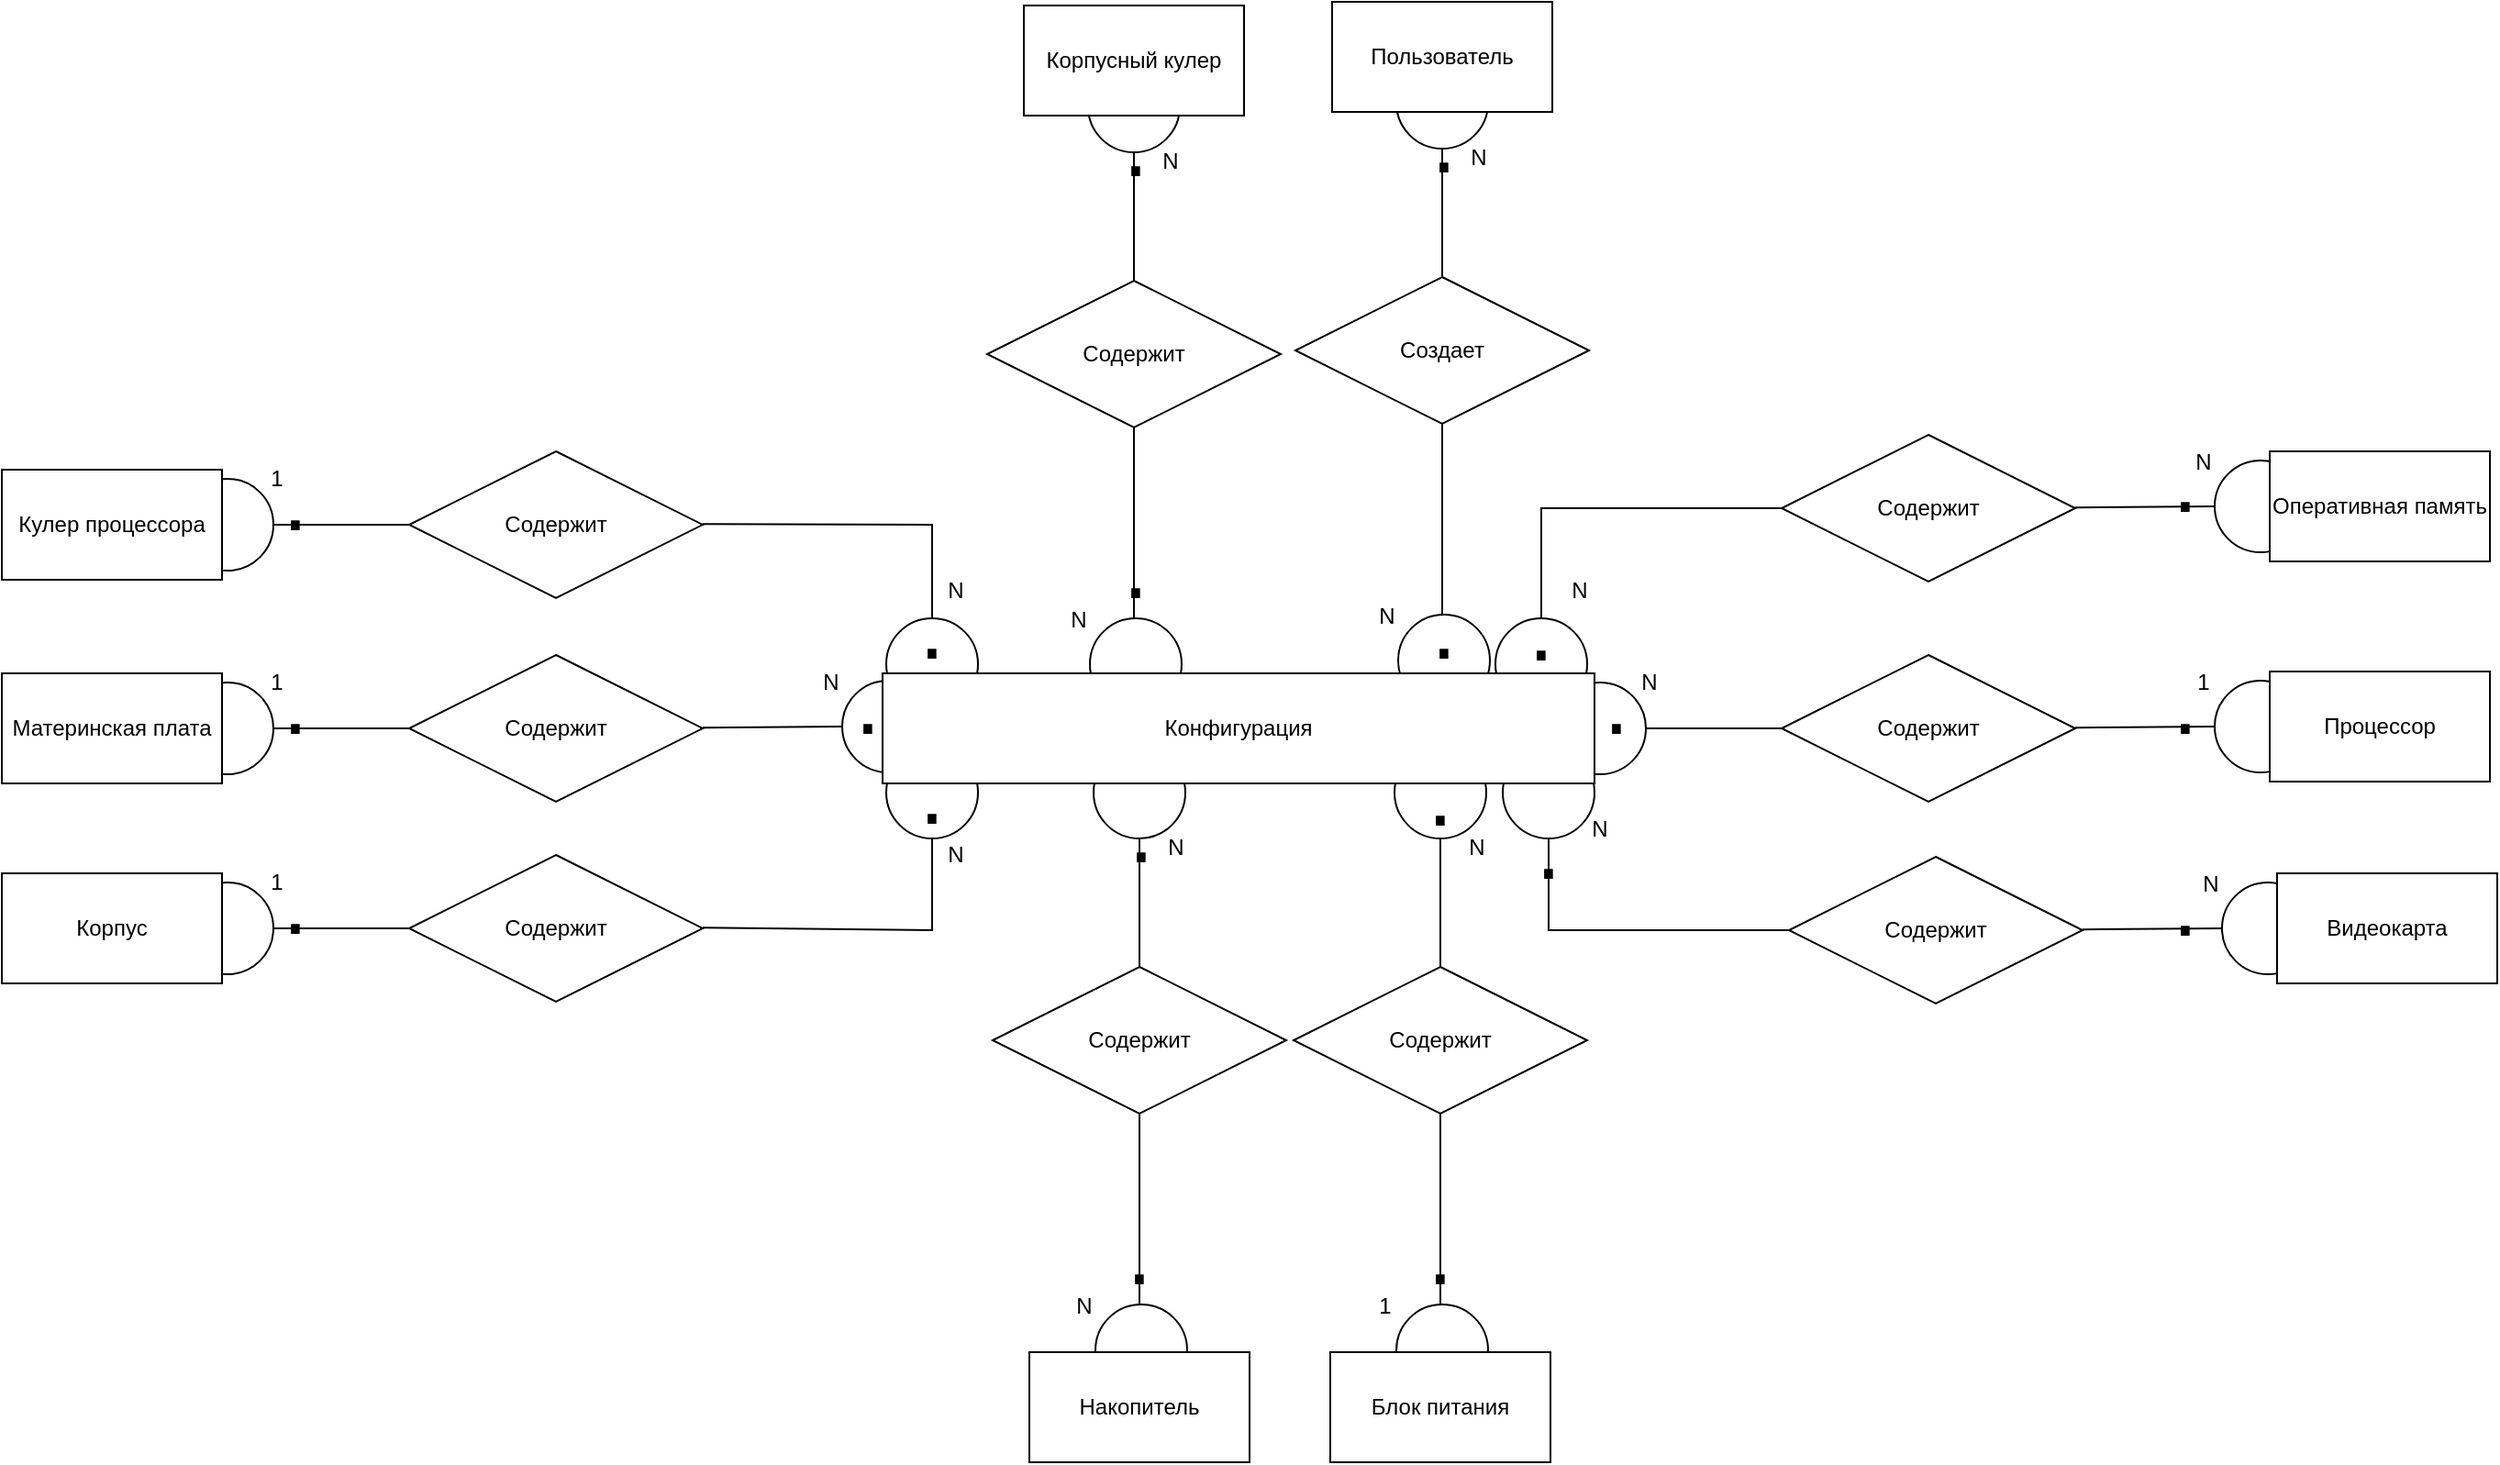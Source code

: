 <mxfile version="26.1.1">
  <diagram name="Страница — 1" id="7J-8wnc92hM2MQXbI7Jq">
    <mxGraphModel dx="1089" dy="838" grid="1" gridSize="10" guides="1" tooltips="1" connect="1" arrows="1" fold="1" page="0" pageScale="1" pageWidth="827" pageHeight="1169" math="0" shadow="0">
      <root>
        <mxCell id="0" />
        <mxCell id="1" parent="0" />
        <mxCell id="_xgXC3YKl9pVBAekYmwN-155" value="" style="ellipse;whiteSpace=wrap;html=1;aspect=fixed;" parent="1" vertex="1">
          <mxGeometry x="-228" y="140" width="50" height="50" as="geometry" />
        </mxCell>
        <mxCell id="0bh1xVyFZVBSoRza94Cy-2" value="" style="ellipse;whiteSpace=wrap;html=1;aspect=fixed;" parent="1" vertex="1">
          <mxGeometry x="136" y="105" width="50" height="50" as="geometry" />
        </mxCell>
        <mxCell id="0bh1xVyFZVBSoRza94Cy-3" value="Содержит" style="rhombus;whiteSpace=wrap;html=1;" parent="1" vertex="1">
          <mxGeometry x="260" y="90" width="160" height="80" as="geometry" />
        </mxCell>
        <mxCell id="0bh1xVyFZVBSoRza94Cy-5" value="" style="endArrow=none;html=1;rounded=0;fontSize=12;startSize=8;endSize=8;curved=1;entryX=0;entryY=0.5;entryDx=0;entryDy=0;exitX=1;exitY=0.5;exitDx=0;exitDy=0;" parent="1" source="0bh1xVyFZVBSoRza94Cy-2" target="0bh1xVyFZVBSoRza94Cy-3" edge="1">
          <mxGeometry width="50" height="50" relative="1" as="geometry">
            <mxPoint x="220" y="100" as="sourcePoint" />
            <mxPoint x="140" y="70" as="targetPoint" />
          </mxGeometry>
        </mxCell>
        <mxCell id="0bh1xVyFZVBSoRza94Cy-6" value="" style="endArrow=none;html=1;rounded=0;fontSize=12;startSize=8;endSize=8;curved=1;entryX=0;entryY=0.5;entryDx=0;entryDy=0;exitX=1;exitY=0.5;exitDx=0;exitDy=0;" parent="1" target="0bh1xVyFZVBSoRza94Cy-7" edge="1">
          <mxGeometry width="50" height="50" relative="1" as="geometry">
            <mxPoint x="420" y="129.58" as="sourcePoint" />
            <mxPoint x="510" y="129.58" as="targetPoint" />
          </mxGeometry>
        </mxCell>
        <mxCell id="0bh1xVyFZVBSoRza94Cy-7" value="" style="ellipse;whiteSpace=wrap;html=1;aspect=fixed;" parent="1" vertex="1">
          <mxGeometry x="496" y="104" width="50" height="50" as="geometry" />
        </mxCell>
        <mxCell id="0bh1xVyFZVBSoRza94Cy-8" value="Процессор" style="rounded=0;whiteSpace=wrap;html=1;labelBackgroundColor=none;gradientColor=none;" parent="1" vertex="1">
          <mxGeometry x="526" y="99" width="120" height="60" as="geometry" />
        </mxCell>
        <mxCell id="0bh1xVyFZVBSoRza94Cy-9" value="N" style="text;html=1;align=center;verticalAlign=middle;whiteSpace=wrap;rounded=0;" parent="1" vertex="1">
          <mxGeometry x="158" y="90" width="60" height="30" as="geometry" />
        </mxCell>
        <mxCell id="0bh1xVyFZVBSoRza94Cy-10" value="1" style="text;html=1;align=center;verticalAlign=middle;whiteSpace=wrap;rounded=0;" parent="1" vertex="1">
          <mxGeometry x="460" y="90" width="60" height="30" as="geometry" />
        </mxCell>
        <mxCell id="0bh1xVyFZVBSoRza94Cy-12" value="&lt;font style=&quot;font-size: 50px;&quot;&gt;.&lt;/font&gt;" style="text;html=1;align=center;verticalAlign=middle;whiteSpace=wrap;rounded=0;" parent="1" vertex="1">
          <mxGeometry x="450" y="100" width="60" height="30" as="geometry" />
        </mxCell>
        <mxCell id="0bh1xVyFZVBSoRza94Cy-11" value="&lt;font style=&quot;font-size: 50px;&quot;&gt;.&lt;/font&gt;" style="text;html=1;align=center;verticalAlign=middle;whiteSpace=wrap;rounded=0;" parent="1" vertex="1">
          <mxGeometry x="140" y="100" width="60" height="30" as="geometry" />
        </mxCell>
        <mxCell id="_xgXC3YKl9pVBAekYmwN-18" value="" style="ellipse;whiteSpace=wrap;html=1;aspect=fixed;" parent="1" vertex="1">
          <mxGeometry x="108" y="140" width="50" height="50" as="geometry" />
        </mxCell>
        <mxCell id="_xgXC3YKl9pVBAekYmwN-19" value="Содержит" style="rhombus;whiteSpace=wrap;html=1;" parent="1" vertex="1">
          <mxGeometry x="264" y="200" width="160" height="80" as="geometry" />
        </mxCell>
        <mxCell id="_xgXC3YKl9pVBAekYmwN-20" value="" style="endArrow=none;html=1;rounded=0;fontSize=12;startSize=8;endSize=8;curved=0;entryX=0;entryY=0.5;entryDx=0;entryDy=0;exitX=0.5;exitY=1;exitDx=0;exitDy=0;" parent="1" source="_xgXC3YKl9pVBAekYmwN-18" target="_xgXC3YKl9pVBAekYmwN-19" edge="1">
          <mxGeometry width="50" height="50" relative="1" as="geometry">
            <mxPoint x="224" y="210" as="sourcePoint" />
            <mxPoint x="144" y="180" as="targetPoint" />
            <Array as="points">
              <mxPoint x="133" y="240" />
            </Array>
          </mxGeometry>
        </mxCell>
        <mxCell id="_xgXC3YKl9pVBAekYmwN-21" value="" style="endArrow=none;html=1;rounded=0;fontSize=12;startSize=8;endSize=8;curved=1;entryX=0;entryY=0.5;entryDx=0;entryDy=0;exitX=1;exitY=0.5;exitDx=0;exitDy=0;" parent="1" target="_xgXC3YKl9pVBAekYmwN-22" edge="1">
          <mxGeometry width="50" height="50" relative="1" as="geometry">
            <mxPoint x="424" y="239.58" as="sourcePoint" />
            <mxPoint x="514" y="239.58" as="targetPoint" />
          </mxGeometry>
        </mxCell>
        <mxCell id="_xgXC3YKl9pVBAekYmwN-22" value="" style="ellipse;whiteSpace=wrap;html=1;aspect=fixed;" parent="1" vertex="1">
          <mxGeometry x="500" y="214" width="50" height="50" as="geometry" />
        </mxCell>
        <mxCell id="_xgXC3YKl9pVBAekYmwN-23" value="Видеокарта" style="rounded=0;whiteSpace=wrap;html=1;labelBackgroundColor=none;gradientColor=none;" parent="1" vertex="1">
          <mxGeometry x="530" y="209" width="120" height="60" as="geometry" />
        </mxCell>
        <mxCell id="_xgXC3YKl9pVBAekYmwN-24" value="N" style="text;html=1;align=center;verticalAlign=middle;whiteSpace=wrap;rounded=0;" parent="1" vertex="1">
          <mxGeometry x="131" y="170" width="60" height="30" as="geometry" />
        </mxCell>
        <mxCell id="_xgXC3YKl9pVBAekYmwN-25" value="N" style="text;html=1;align=center;verticalAlign=middle;whiteSpace=wrap;rounded=0;" parent="1" vertex="1">
          <mxGeometry x="464" y="200" width="60" height="30" as="geometry" />
        </mxCell>
        <mxCell id="_xgXC3YKl9pVBAekYmwN-26" value="&lt;font style=&quot;font-size: 50px;&quot;&gt;.&lt;/font&gt;" style="text;html=1;align=center;verticalAlign=middle;whiteSpace=wrap;rounded=0;" parent="1" vertex="1">
          <mxGeometry x="450" y="210" width="60" height="30" as="geometry" />
        </mxCell>
        <mxCell id="_xgXC3YKl9pVBAekYmwN-29" value="&lt;font style=&quot;font-size: 50px;&quot;&gt;.&lt;/font&gt;" style="text;html=1;align=center;verticalAlign=middle;whiteSpace=wrap;rounded=0;" parent="1" vertex="1">
          <mxGeometry x="103" y="179" width="60" height="30" as="geometry" />
        </mxCell>
        <mxCell id="_xgXC3YKl9pVBAekYmwN-40" value="Содержит" style="rhombus;whiteSpace=wrap;html=1;" parent="1" vertex="1">
          <mxGeometry x="260" y="-30" width="160" height="80" as="geometry" />
        </mxCell>
        <mxCell id="_xgXC3YKl9pVBAekYmwN-41" value="" style="endArrow=none;html=1;rounded=0;fontSize=12;startSize=8;endSize=8;curved=0;entryX=0;entryY=0.5;entryDx=0;entryDy=0;exitX=0.5;exitY=1;exitDx=0;exitDy=0;" parent="1" source="_xgXC3YKl9pVBAekYmwN-39" target="_xgXC3YKl9pVBAekYmwN-40" edge="1">
          <mxGeometry width="50" height="50" relative="1" as="geometry">
            <mxPoint x="220" y="-20" as="sourcePoint" />
            <mxPoint x="140" y="-50" as="targetPoint" />
            <Array as="points">
              <mxPoint x="129" y="10" />
            </Array>
          </mxGeometry>
        </mxCell>
        <mxCell id="_xgXC3YKl9pVBAekYmwN-42" value="" style="endArrow=none;html=1;rounded=0;fontSize=12;startSize=8;endSize=8;curved=1;entryX=0;entryY=0.5;entryDx=0;entryDy=0;exitX=1;exitY=0.5;exitDx=0;exitDy=0;" parent="1" target="_xgXC3YKl9pVBAekYmwN-43" edge="1">
          <mxGeometry width="50" height="50" relative="1" as="geometry">
            <mxPoint x="420" y="9.58" as="sourcePoint" />
            <mxPoint x="510" y="9.58" as="targetPoint" />
          </mxGeometry>
        </mxCell>
        <mxCell id="_xgXC3YKl9pVBAekYmwN-43" value="" style="ellipse;whiteSpace=wrap;html=1;aspect=fixed;" parent="1" vertex="1">
          <mxGeometry x="496" y="-16" width="50" height="50" as="geometry" />
        </mxCell>
        <mxCell id="_xgXC3YKl9pVBAekYmwN-44" value="Оперативная память" style="rounded=0;whiteSpace=wrap;html=1;labelBackgroundColor=none;gradientColor=none;" parent="1" vertex="1">
          <mxGeometry x="526" y="-21" width="120" height="60" as="geometry" />
        </mxCell>
        <mxCell id="_xgXC3YKl9pVBAekYmwN-45" value="N" style="text;html=1;align=center;verticalAlign=middle;whiteSpace=wrap;rounded=0;" parent="1" vertex="1">
          <mxGeometry x="120" y="40" width="60" height="30" as="geometry" />
        </mxCell>
        <mxCell id="_xgXC3YKl9pVBAekYmwN-46" value="N" style="text;html=1;align=center;verticalAlign=middle;whiteSpace=wrap;rounded=0;" parent="1" vertex="1">
          <mxGeometry x="460" y="-30" width="60" height="30" as="geometry" />
        </mxCell>
        <mxCell id="_xgXC3YKl9pVBAekYmwN-47" value="&lt;font style=&quot;font-size: 50px;&quot;&gt;.&lt;/font&gt;" style="text;html=1;align=center;verticalAlign=middle;whiteSpace=wrap;rounded=0;" parent="1" vertex="1">
          <mxGeometry x="450" y="-21" width="60" height="30" as="geometry" />
        </mxCell>
        <mxCell id="_xgXC3YKl9pVBAekYmwN-48" value="&lt;font style=&quot;font-size: 50px;&quot;&gt;.&lt;/font&gt;" style="text;html=1;align=center;verticalAlign=middle;whiteSpace=wrap;rounded=0;" parent="1" vertex="1">
          <mxGeometry x="98" y="60" width="60" height="30" as="geometry" />
        </mxCell>
        <mxCell id="_xgXC3YKl9pVBAekYmwN-39" value="" style="ellipse;whiteSpace=wrap;html=1;aspect=fixed;" parent="1" vertex="1">
          <mxGeometry x="104" y="70" width="50" height="50" as="geometry" />
        </mxCell>
        <mxCell id="_xgXC3YKl9pVBAekYmwN-49" value="&lt;font style=&quot;font-size: 50px;&quot;&gt;.&lt;/font&gt;" style="text;html=1;align=center;verticalAlign=middle;whiteSpace=wrap;rounded=0;" parent="1" vertex="1">
          <mxGeometry x="99" y="60" width="60" height="30" as="geometry" />
        </mxCell>
        <mxCell id="_xgXC3YKl9pVBAekYmwN-63" value="" style="ellipse;whiteSpace=wrap;html=1;aspect=fixed;" parent="1" vertex="1">
          <mxGeometry x="-612" y="105" width="50" height="50" as="geometry" />
        </mxCell>
        <mxCell id="_xgXC3YKl9pVBAekYmwN-64" value="Содержит" style="rhombus;whiteSpace=wrap;html=1;" parent="1" vertex="1">
          <mxGeometry x="-488" y="90" width="160" height="80" as="geometry" />
        </mxCell>
        <mxCell id="_xgXC3YKl9pVBAekYmwN-65" value="" style="endArrow=none;html=1;rounded=0;fontSize=12;startSize=8;endSize=8;curved=1;entryX=0;entryY=0.5;entryDx=0;entryDy=0;exitX=1;exitY=0.5;exitDx=0;exitDy=0;" parent="1" source="_xgXC3YKl9pVBAekYmwN-63" target="_xgXC3YKl9pVBAekYmwN-64" edge="1">
          <mxGeometry width="50" height="50" relative="1" as="geometry">
            <mxPoint x="-528" y="100" as="sourcePoint" />
            <mxPoint x="-608" y="70" as="targetPoint" />
          </mxGeometry>
        </mxCell>
        <mxCell id="_xgXC3YKl9pVBAekYmwN-66" value="" style="endArrow=none;html=1;rounded=0;fontSize=12;startSize=8;endSize=8;curved=1;entryX=0;entryY=0.5;entryDx=0;entryDy=0;exitX=1;exitY=0.5;exitDx=0;exitDy=0;" parent="1" target="_xgXC3YKl9pVBAekYmwN-67" edge="1">
          <mxGeometry width="50" height="50" relative="1" as="geometry">
            <mxPoint x="-328" y="129.58" as="sourcePoint" />
            <mxPoint x="-238" y="129.58" as="targetPoint" />
          </mxGeometry>
        </mxCell>
        <mxCell id="_xgXC3YKl9pVBAekYmwN-67" value="" style="ellipse;whiteSpace=wrap;html=1;aspect=fixed;" parent="1" vertex="1">
          <mxGeometry x="-252" y="104" width="50" height="50" as="geometry" />
        </mxCell>
        <mxCell id="_xgXC3YKl9pVBAekYmwN-68" value="1" style="text;html=1;align=center;verticalAlign=middle;whiteSpace=wrap;rounded=0;" parent="1" vertex="1">
          <mxGeometry x="-590" y="90" width="60" height="30" as="geometry" />
        </mxCell>
        <mxCell id="_xgXC3YKl9pVBAekYmwN-69" value="N" style="text;html=1;align=center;verticalAlign=middle;whiteSpace=wrap;rounded=0;" parent="1" vertex="1">
          <mxGeometry x="-288" y="90" width="60" height="30" as="geometry" />
        </mxCell>
        <mxCell id="_xgXC3YKl9pVBAekYmwN-70" value="&lt;font style=&quot;font-size: 50px;&quot;&gt;.&lt;/font&gt;" style="text;html=1;align=center;verticalAlign=middle;whiteSpace=wrap;rounded=0;" parent="1" vertex="1">
          <mxGeometry x="-268" y="100" width="60" height="30" as="geometry" />
        </mxCell>
        <mxCell id="_xgXC3YKl9pVBAekYmwN-71" value="&lt;font style=&quot;font-size: 50px;&quot;&gt;.&lt;/font&gt;" style="text;html=1;align=center;verticalAlign=middle;whiteSpace=wrap;rounded=0;" parent="1" vertex="1">
          <mxGeometry x="-580" y="100" width="60" height="30" as="geometry" />
        </mxCell>
        <mxCell id="_xgXC3YKl9pVBAekYmwN-72" value="Материнская плата" style="rounded=0;whiteSpace=wrap;html=1;labelBackgroundColor=none;gradientColor=none;" parent="1" vertex="1">
          <mxGeometry x="-710" y="100" width="120" height="60" as="geometry" />
        </mxCell>
        <mxCell id="_xgXC3YKl9pVBAekYmwN-102" value="" style="ellipse;whiteSpace=wrap;html=1;aspect=fixed;" parent="1" vertex="1">
          <mxGeometry x="49" y="140" width="50" height="50" as="geometry" />
        </mxCell>
        <mxCell id="_xgXC3YKl9pVBAekYmwN-103" value="Содержит" style="rhombus;whiteSpace=wrap;html=1;" parent="1" vertex="1">
          <mxGeometry x="-6" y="260" width="160" height="80" as="geometry" />
        </mxCell>
        <mxCell id="_xgXC3YKl9pVBAekYmwN-104" value="" style="endArrow=none;html=1;rounded=0;fontSize=12;startSize=8;endSize=8;curved=1;entryX=0.5;entryY=0;entryDx=0;entryDy=0;exitX=0.5;exitY=1;exitDx=0;exitDy=0;" parent="1" source="_xgXC3YKl9pVBAekYmwN-102" target="_xgXC3YKl9pVBAekYmwN-103" edge="1">
          <mxGeometry width="50" height="50" relative="1" as="geometry">
            <mxPoint x="-46" y="270" as="sourcePoint" />
            <mxPoint x="-126" y="240" as="targetPoint" />
          </mxGeometry>
        </mxCell>
        <mxCell id="_xgXC3YKl9pVBAekYmwN-105" value="" style="endArrow=none;html=1;rounded=0;fontSize=12;startSize=8;endSize=8;curved=1;exitX=0.5;exitY=1;exitDx=0;exitDy=0;entryX=1;entryY=0.5;entryDx=0;entryDy=0;" parent="1" source="_xgXC3YKl9pVBAekYmwN-103" target="_xgXC3YKl9pVBAekYmwN-109" edge="1">
          <mxGeometry width="50" height="50" relative="1" as="geometry">
            <mxPoint x="154" y="299.58" as="sourcePoint" />
            <mxPoint x="74" y="440" as="targetPoint" />
          </mxGeometry>
        </mxCell>
        <mxCell id="_xgXC3YKl9pVBAekYmwN-106" value="" style="ellipse;whiteSpace=wrap;html=1;aspect=fixed;" parent="1" vertex="1">
          <mxGeometry x="50" y="444" width="50" height="50" as="geometry" />
        </mxCell>
        <mxCell id="_xgXC3YKl9pVBAekYmwN-107" value="Блок питания" style="rounded=0;whiteSpace=wrap;html=1;labelBackgroundColor=none;gradientColor=none;" parent="1" vertex="1">
          <mxGeometry x="14" y="470" width="120" height="60" as="geometry" />
        </mxCell>
        <mxCell id="_xgXC3YKl9pVBAekYmwN-108" value="N" style="text;html=1;align=center;verticalAlign=middle;whiteSpace=wrap;rounded=0;" parent="1" vertex="1">
          <mxGeometry x="64" y="180" width="60" height="30" as="geometry" />
        </mxCell>
        <mxCell id="_xgXC3YKl9pVBAekYmwN-109" value="1" style="text;html=1;align=center;verticalAlign=middle;whiteSpace=wrap;rounded=0;" parent="1" vertex="1">
          <mxGeometry x="14" y="430" width="60" height="30" as="geometry" />
        </mxCell>
        <mxCell id="_xgXC3YKl9pVBAekYmwN-110" value="&lt;font style=&quot;font-size: 50px;&quot;&gt;.&lt;/font&gt;" style="text;html=1;align=center;verticalAlign=middle;whiteSpace=wrap;rounded=0;" parent="1" vertex="1">
          <mxGeometry x="44" y="400" width="60" height="30" as="geometry" />
        </mxCell>
        <mxCell id="_xgXC3YKl9pVBAekYmwN-111" value="&lt;font style=&quot;font-size: 50px;&quot;&gt;.&lt;/font&gt;" style="text;html=1;align=center;verticalAlign=middle;whiteSpace=wrap;rounded=0;" parent="1" vertex="1">
          <mxGeometry x="44" y="150" width="60" height="30" as="geometry" />
        </mxCell>
        <mxCell id="_xgXC3YKl9pVBAekYmwN-122" value="" style="ellipse;whiteSpace=wrap;html=1;aspect=fixed;" parent="1" vertex="1">
          <mxGeometry x="-115" y="140" width="50" height="50" as="geometry" />
        </mxCell>
        <mxCell id="_xgXC3YKl9pVBAekYmwN-123" value="Содержит" style="rhombus;whiteSpace=wrap;html=1;" parent="1" vertex="1">
          <mxGeometry x="-170" y="260" width="160" height="80" as="geometry" />
        </mxCell>
        <mxCell id="_xgXC3YKl9pVBAekYmwN-124" value="" style="endArrow=none;html=1;rounded=0;fontSize=12;startSize=8;endSize=8;curved=1;entryX=0.5;entryY=0;entryDx=0;entryDy=0;exitX=0.5;exitY=1;exitDx=0;exitDy=0;" parent="1" source="_xgXC3YKl9pVBAekYmwN-122" target="_xgXC3YKl9pVBAekYmwN-123" edge="1">
          <mxGeometry width="50" height="50" relative="1" as="geometry">
            <mxPoint x="-210" y="270" as="sourcePoint" />
            <mxPoint x="-290" y="240" as="targetPoint" />
          </mxGeometry>
        </mxCell>
        <mxCell id="_xgXC3YKl9pVBAekYmwN-125" value="" style="endArrow=none;html=1;rounded=0;fontSize=12;startSize=8;endSize=8;curved=1;exitX=0.5;exitY=1;exitDx=0;exitDy=0;entryX=1;entryY=0.5;entryDx=0;entryDy=0;" parent="1" source="_xgXC3YKl9pVBAekYmwN-123" target="_xgXC3YKl9pVBAekYmwN-129" edge="1">
          <mxGeometry width="50" height="50" relative="1" as="geometry">
            <mxPoint x="-10" y="299.58" as="sourcePoint" />
            <mxPoint x="-90" y="440" as="targetPoint" />
          </mxGeometry>
        </mxCell>
        <mxCell id="_xgXC3YKl9pVBAekYmwN-126" value="" style="ellipse;whiteSpace=wrap;html=1;aspect=fixed;" parent="1" vertex="1">
          <mxGeometry x="-114" y="444" width="50" height="50" as="geometry" />
        </mxCell>
        <mxCell id="_xgXC3YKl9pVBAekYmwN-127" value="Накопитель" style="rounded=0;whiteSpace=wrap;html=1;labelBackgroundColor=none;gradientColor=none;" parent="1" vertex="1">
          <mxGeometry x="-150" y="470" width="120" height="60" as="geometry" />
        </mxCell>
        <mxCell id="_xgXC3YKl9pVBAekYmwN-128" value="N" style="text;html=1;align=center;verticalAlign=middle;whiteSpace=wrap;rounded=0;" parent="1" vertex="1">
          <mxGeometry x="-100" y="180" width="60" height="30" as="geometry" />
        </mxCell>
        <mxCell id="_xgXC3YKl9pVBAekYmwN-129" value="N" style="text;html=1;align=center;verticalAlign=middle;whiteSpace=wrap;rounded=0;" parent="1" vertex="1">
          <mxGeometry x="-150" y="430" width="60" height="30" as="geometry" />
        </mxCell>
        <mxCell id="_xgXC3YKl9pVBAekYmwN-130" value="&lt;font style=&quot;font-size: 50px;&quot;&gt;.&lt;/font&gt;" style="text;html=1;align=center;verticalAlign=middle;whiteSpace=wrap;rounded=0;" parent="1" vertex="1">
          <mxGeometry x="-120" y="400" width="60" height="30" as="geometry" />
        </mxCell>
        <mxCell id="_xgXC3YKl9pVBAekYmwN-131" value="&lt;font style=&quot;font-size: 50px;&quot;&gt;.&lt;/font&gt;" style="text;html=1;align=center;verticalAlign=middle;whiteSpace=wrap;rounded=0;" parent="1" vertex="1">
          <mxGeometry x="-119" y="170" width="60" height="30" as="geometry" />
        </mxCell>
        <mxCell id="_xgXC3YKl9pVBAekYmwN-151" value="" style="ellipse;whiteSpace=wrap;html=1;aspect=fixed;" parent="1" vertex="1">
          <mxGeometry x="-612" y="214" width="50" height="50" as="geometry" />
        </mxCell>
        <mxCell id="_xgXC3YKl9pVBAekYmwN-152" value="Содержит" style="rhombus;whiteSpace=wrap;html=1;" parent="1" vertex="1">
          <mxGeometry x="-488" y="199" width="160" height="80" as="geometry" />
        </mxCell>
        <mxCell id="_xgXC3YKl9pVBAekYmwN-153" value="" style="endArrow=none;html=1;rounded=0;fontSize=12;startSize=8;endSize=8;curved=1;entryX=0;entryY=0.5;entryDx=0;entryDy=0;exitX=1;exitY=0.5;exitDx=0;exitDy=0;" parent="1" source="_xgXC3YKl9pVBAekYmwN-151" target="_xgXC3YKl9pVBAekYmwN-152" edge="1">
          <mxGeometry width="50" height="50" relative="1" as="geometry">
            <mxPoint x="-528" y="209" as="sourcePoint" />
            <mxPoint x="-608" y="179" as="targetPoint" />
          </mxGeometry>
        </mxCell>
        <mxCell id="_xgXC3YKl9pVBAekYmwN-154" value="" style="endArrow=none;html=1;rounded=0;fontSize=12;startSize=8;endSize=8;curved=0;entryX=0.5;entryY=1;entryDx=0;entryDy=0;exitX=1;exitY=0.5;exitDx=0;exitDy=0;" parent="1" target="_xgXC3YKl9pVBAekYmwN-155" edge="1">
          <mxGeometry width="50" height="50" relative="1" as="geometry">
            <mxPoint x="-328" y="238.58" as="sourcePoint" />
            <mxPoint x="-238" y="238.58" as="targetPoint" />
            <Array as="points">
              <mxPoint x="-203" y="240" />
            </Array>
          </mxGeometry>
        </mxCell>
        <mxCell id="_xgXC3YKl9pVBAekYmwN-156" value="1" style="text;html=1;align=center;verticalAlign=middle;whiteSpace=wrap;rounded=0;" parent="1" vertex="1">
          <mxGeometry x="-590" y="199" width="60" height="30" as="geometry" />
        </mxCell>
        <mxCell id="_xgXC3YKl9pVBAekYmwN-157" value="N" style="text;html=1;align=center;verticalAlign=middle;whiteSpace=wrap;rounded=0;" parent="1" vertex="1">
          <mxGeometry x="-220" y="184" width="60" height="30" as="geometry" />
        </mxCell>
        <mxCell id="_xgXC3YKl9pVBAekYmwN-158" value="&lt;font style=&quot;font-size: 50px;&quot;&gt;.&lt;/font&gt;" style="text;html=1;align=center;verticalAlign=middle;whiteSpace=wrap;rounded=0;" parent="1" vertex="1">
          <mxGeometry x="-233" y="149" width="60" height="30" as="geometry" />
        </mxCell>
        <mxCell id="_xgXC3YKl9pVBAekYmwN-159" value="&lt;font style=&quot;font-size: 50px;&quot;&gt;.&lt;/font&gt;" style="text;html=1;align=center;verticalAlign=middle;whiteSpace=wrap;rounded=0;" parent="1" vertex="1">
          <mxGeometry x="-580" y="209" width="60" height="30" as="geometry" />
        </mxCell>
        <mxCell id="_xgXC3YKl9pVBAekYmwN-160" value="Корпус" style="rounded=0;whiteSpace=wrap;html=1;labelBackgroundColor=none;gradientColor=none;" parent="1" vertex="1">
          <mxGeometry x="-710" y="209" width="120" height="60" as="geometry" />
        </mxCell>
        <mxCell id="_xgXC3YKl9pVBAekYmwN-163" value="" style="ellipse;whiteSpace=wrap;html=1;aspect=fixed;" parent="1" vertex="1">
          <mxGeometry x="-612" y="-6" width="50" height="50" as="geometry" />
        </mxCell>
        <mxCell id="_xgXC3YKl9pVBAekYmwN-164" value="Содержит" style="rhombus;whiteSpace=wrap;html=1;" parent="1" vertex="1">
          <mxGeometry x="-488" y="-21" width="160" height="80" as="geometry" />
        </mxCell>
        <mxCell id="_xgXC3YKl9pVBAekYmwN-165" value="" style="endArrow=none;html=1;rounded=0;fontSize=12;startSize=8;endSize=8;curved=1;entryX=0;entryY=0.5;entryDx=0;entryDy=0;exitX=1;exitY=0.5;exitDx=0;exitDy=0;" parent="1" source="_xgXC3YKl9pVBAekYmwN-163" target="_xgXC3YKl9pVBAekYmwN-164" edge="1">
          <mxGeometry width="50" height="50" relative="1" as="geometry">
            <mxPoint x="-528" y="-11" as="sourcePoint" />
            <mxPoint x="-608" y="-41" as="targetPoint" />
          </mxGeometry>
        </mxCell>
        <mxCell id="_xgXC3YKl9pVBAekYmwN-166" value="" style="endArrow=none;html=1;rounded=0;fontSize=12;startSize=8;endSize=8;curved=0;entryX=0.5;entryY=0;entryDx=0;entryDy=0;exitX=1;exitY=0.5;exitDx=0;exitDy=0;" parent="1" target="_xgXC3YKl9pVBAekYmwN-167" edge="1">
          <mxGeometry width="50" height="50" relative="1" as="geometry">
            <mxPoint x="-328" y="18.58" as="sourcePoint" />
            <mxPoint x="-238" y="18.58" as="targetPoint" />
            <Array as="points">
              <mxPoint x="-203" y="19" />
            </Array>
          </mxGeometry>
        </mxCell>
        <mxCell id="_xgXC3YKl9pVBAekYmwN-167" value="" style="ellipse;whiteSpace=wrap;html=1;aspect=fixed;" parent="1" vertex="1">
          <mxGeometry x="-228" y="70" width="50" height="50" as="geometry" />
        </mxCell>
        <mxCell id="_xgXC3YKl9pVBAekYmwN-168" value="1" style="text;html=1;align=center;verticalAlign=middle;whiteSpace=wrap;rounded=0;" parent="1" vertex="1">
          <mxGeometry x="-590" y="-21" width="60" height="30" as="geometry" />
        </mxCell>
        <mxCell id="_xgXC3YKl9pVBAekYmwN-169" value="N" style="text;html=1;align=center;verticalAlign=middle;whiteSpace=wrap;rounded=0;" parent="1" vertex="1">
          <mxGeometry x="-220" y="40" width="60" height="30" as="geometry" />
        </mxCell>
        <mxCell id="_xgXC3YKl9pVBAekYmwN-170" value="&lt;font style=&quot;font-size: 50px;&quot;&gt;.&lt;/font&gt;" style="text;html=1;align=center;verticalAlign=middle;whiteSpace=wrap;rounded=0;" parent="1" vertex="1">
          <mxGeometry x="-233" y="59" width="60" height="30" as="geometry" />
        </mxCell>
        <mxCell id="_xgXC3YKl9pVBAekYmwN-171" value="&lt;font style=&quot;font-size: 50px;&quot;&gt;.&lt;/font&gt;" style="text;html=1;align=center;verticalAlign=middle;whiteSpace=wrap;rounded=0;" parent="1" vertex="1">
          <mxGeometry x="-580" y="-11" width="60" height="30" as="geometry" />
        </mxCell>
        <mxCell id="_xgXC3YKl9pVBAekYmwN-172" value="Кулер процессора" style="rounded=0;whiteSpace=wrap;html=1;labelBackgroundColor=none;gradientColor=none;" parent="1" vertex="1">
          <mxGeometry x="-710" y="-11" width="120" height="60" as="geometry" />
        </mxCell>
        <mxCell id="_xgXC3YKl9pVBAekYmwN-173" value="" style="ellipse;whiteSpace=wrap;html=1;aspect=fixed;" parent="1" vertex="1">
          <mxGeometry x="-118" y="-234" width="50" height="50" as="geometry" />
        </mxCell>
        <mxCell id="_xgXC3YKl9pVBAekYmwN-174" value="Содержит" style="rhombus;whiteSpace=wrap;html=1;" parent="1" vertex="1">
          <mxGeometry x="-173" y="-114" width="160" height="80" as="geometry" />
        </mxCell>
        <mxCell id="_xgXC3YKl9pVBAekYmwN-175" value="" style="endArrow=none;html=1;rounded=0;fontSize=12;startSize=8;endSize=8;curved=1;entryX=0.5;entryY=0;entryDx=0;entryDy=0;exitX=0.5;exitY=1;exitDx=0;exitDy=0;" parent="1" source="_xgXC3YKl9pVBAekYmwN-173" target="_xgXC3YKl9pVBAekYmwN-174" edge="1">
          <mxGeometry width="50" height="50" relative="1" as="geometry">
            <mxPoint x="-213" y="-104" as="sourcePoint" />
            <mxPoint x="-293" y="-134" as="targetPoint" />
          </mxGeometry>
        </mxCell>
        <mxCell id="_xgXC3YKl9pVBAekYmwN-176" value="" style="endArrow=none;html=1;rounded=0;fontSize=12;startSize=8;endSize=8;curved=1;exitX=0.5;exitY=1;exitDx=0;exitDy=0;entryX=1;entryY=0.5;entryDx=0;entryDy=0;" parent="1" source="_xgXC3YKl9pVBAekYmwN-174" target="_xgXC3YKl9pVBAekYmwN-179" edge="1">
          <mxGeometry width="50" height="50" relative="1" as="geometry">
            <mxPoint x="-13" y="-74.42" as="sourcePoint" />
            <mxPoint x="-93" y="66" as="targetPoint" />
          </mxGeometry>
        </mxCell>
        <mxCell id="_xgXC3YKl9pVBAekYmwN-177" value="" style="ellipse;whiteSpace=wrap;html=1;aspect=fixed;" parent="1" vertex="1">
          <mxGeometry x="-117" y="70" width="50" height="50" as="geometry" />
        </mxCell>
        <mxCell id="_xgXC3YKl9pVBAekYmwN-178" value="N" style="text;html=1;align=center;verticalAlign=middle;whiteSpace=wrap;rounded=0;" parent="1" vertex="1">
          <mxGeometry x="-103" y="-194" width="60" height="30" as="geometry" />
        </mxCell>
        <mxCell id="_xgXC3YKl9pVBAekYmwN-179" value="N" style="text;html=1;align=center;verticalAlign=middle;whiteSpace=wrap;rounded=0;" parent="1" vertex="1">
          <mxGeometry x="-153" y="56" width="60" height="30" as="geometry" />
        </mxCell>
        <mxCell id="_xgXC3YKl9pVBAekYmwN-180" value="&lt;font style=&quot;font-size: 50px;&quot;&gt;.&lt;/font&gt;" style="text;html=1;align=center;verticalAlign=middle;whiteSpace=wrap;rounded=0;" parent="1" vertex="1">
          <mxGeometry x="-122" y="26" width="60" height="30" as="geometry" />
        </mxCell>
        <mxCell id="_xgXC3YKl9pVBAekYmwN-181" value="&lt;font style=&quot;font-size: 50px;&quot;&gt;.&lt;/font&gt;" style="text;html=1;align=center;verticalAlign=middle;whiteSpace=wrap;rounded=0;" parent="1" vertex="1">
          <mxGeometry x="-122" y="-204" width="60" height="30" as="geometry" />
        </mxCell>
        <mxCell id="_xgXC3YKl9pVBAekYmwN-182" value="Корпусный кулер" style="rounded=0;whiteSpace=wrap;html=1;labelBackgroundColor=none;gradientColor=none;" parent="1" vertex="1">
          <mxGeometry x="-153" y="-264" width="120" height="60" as="geometry" />
        </mxCell>
        <mxCell id="_xgXC3YKl9pVBAekYmwN-183" value="" style="ellipse;whiteSpace=wrap;html=1;aspect=fixed;" parent="1" vertex="1">
          <mxGeometry x="50" y="-236" width="50" height="50" as="geometry" />
        </mxCell>
        <mxCell id="_xgXC3YKl9pVBAekYmwN-184" value="Создает" style="rhombus;whiteSpace=wrap;html=1;" parent="1" vertex="1">
          <mxGeometry x="-5" y="-116" width="160" height="80" as="geometry" />
        </mxCell>
        <mxCell id="_xgXC3YKl9pVBAekYmwN-185" value="" style="endArrow=none;html=1;rounded=0;fontSize=12;startSize=8;endSize=8;curved=1;entryX=0.5;entryY=0;entryDx=0;entryDy=0;exitX=0.5;exitY=1;exitDx=0;exitDy=0;" parent="1" source="_xgXC3YKl9pVBAekYmwN-183" target="_xgXC3YKl9pVBAekYmwN-184" edge="1">
          <mxGeometry width="50" height="50" relative="1" as="geometry">
            <mxPoint x="-45" y="-106" as="sourcePoint" />
            <mxPoint x="-125" y="-136" as="targetPoint" />
          </mxGeometry>
        </mxCell>
        <mxCell id="_xgXC3YKl9pVBAekYmwN-186" value="" style="endArrow=none;html=1;rounded=0;fontSize=12;startSize=8;endSize=8;curved=1;exitX=0.5;exitY=1;exitDx=0;exitDy=0;entryX=1;entryY=0.5;entryDx=0;entryDy=0;" parent="1" source="_xgXC3YKl9pVBAekYmwN-184" target="_xgXC3YKl9pVBAekYmwN-189" edge="1">
          <mxGeometry width="50" height="50" relative="1" as="geometry">
            <mxPoint x="155" y="-76.42" as="sourcePoint" />
            <mxPoint x="75" y="64" as="targetPoint" />
          </mxGeometry>
        </mxCell>
        <mxCell id="_xgXC3YKl9pVBAekYmwN-187" value="" style="ellipse;whiteSpace=wrap;html=1;aspect=fixed;" parent="1" vertex="1">
          <mxGeometry x="51" y="68" width="50" height="50" as="geometry" />
        </mxCell>
        <mxCell id="_xgXC3YKl9pVBAekYmwN-188" value="N" style="text;html=1;align=center;verticalAlign=middle;whiteSpace=wrap;rounded=0;" parent="1" vertex="1">
          <mxGeometry x="65" y="-196" width="60" height="30" as="geometry" />
        </mxCell>
        <mxCell id="_xgXC3YKl9pVBAekYmwN-189" value="N" style="text;html=1;align=center;verticalAlign=middle;whiteSpace=wrap;rounded=0;" parent="1" vertex="1">
          <mxGeometry x="15" y="54" width="60" height="30" as="geometry" />
        </mxCell>
        <mxCell id="_xgXC3YKl9pVBAekYmwN-190" value="&lt;font style=&quot;font-size: 50px;&quot;&gt;.&lt;/font&gt;" style="text;html=1;align=center;verticalAlign=middle;whiteSpace=wrap;rounded=0;" parent="1" vertex="1">
          <mxGeometry x="46" y="59" width="60" height="30" as="geometry" />
        </mxCell>
        <mxCell id="_xgXC3YKl9pVBAekYmwN-191" value="&lt;font style=&quot;font-size: 50px;&quot;&gt;.&lt;/font&gt;" style="text;html=1;align=center;verticalAlign=middle;whiteSpace=wrap;rounded=0;" parent="1" vertex="1">
          <mxGeometry x="46" y="-206" width="60" height="30" as="geometry" />
        </mxCell>
        <mxCell id="_xgXC3YKl9pVBAekYmwN-192" value="Пользователь" style="rounded=0;whiteSpace=wrap;html=1;labelBackgroundColor=none;gradientColor=none;" parent="1" vertex="1">
          <mxGeometry x="15" y="-266" width="120" height="60" as="geometry" />
        </mxCell>
        <mxCell id="0bh1xVyFZVBSoRza94Cy-1" value="Конфигурация" style="rounded=0;whiteSpace=wrap;html=1;labelBackgroundColor=none;gradientColor=none;" parent="1" vertex="1">
          <mxGeometry x="-230" y="100" width="388" height="60" as="geometry" />
        </mxCell>
      </root>
    </mxGraphModel>
  </diagram>
</mxfile>
